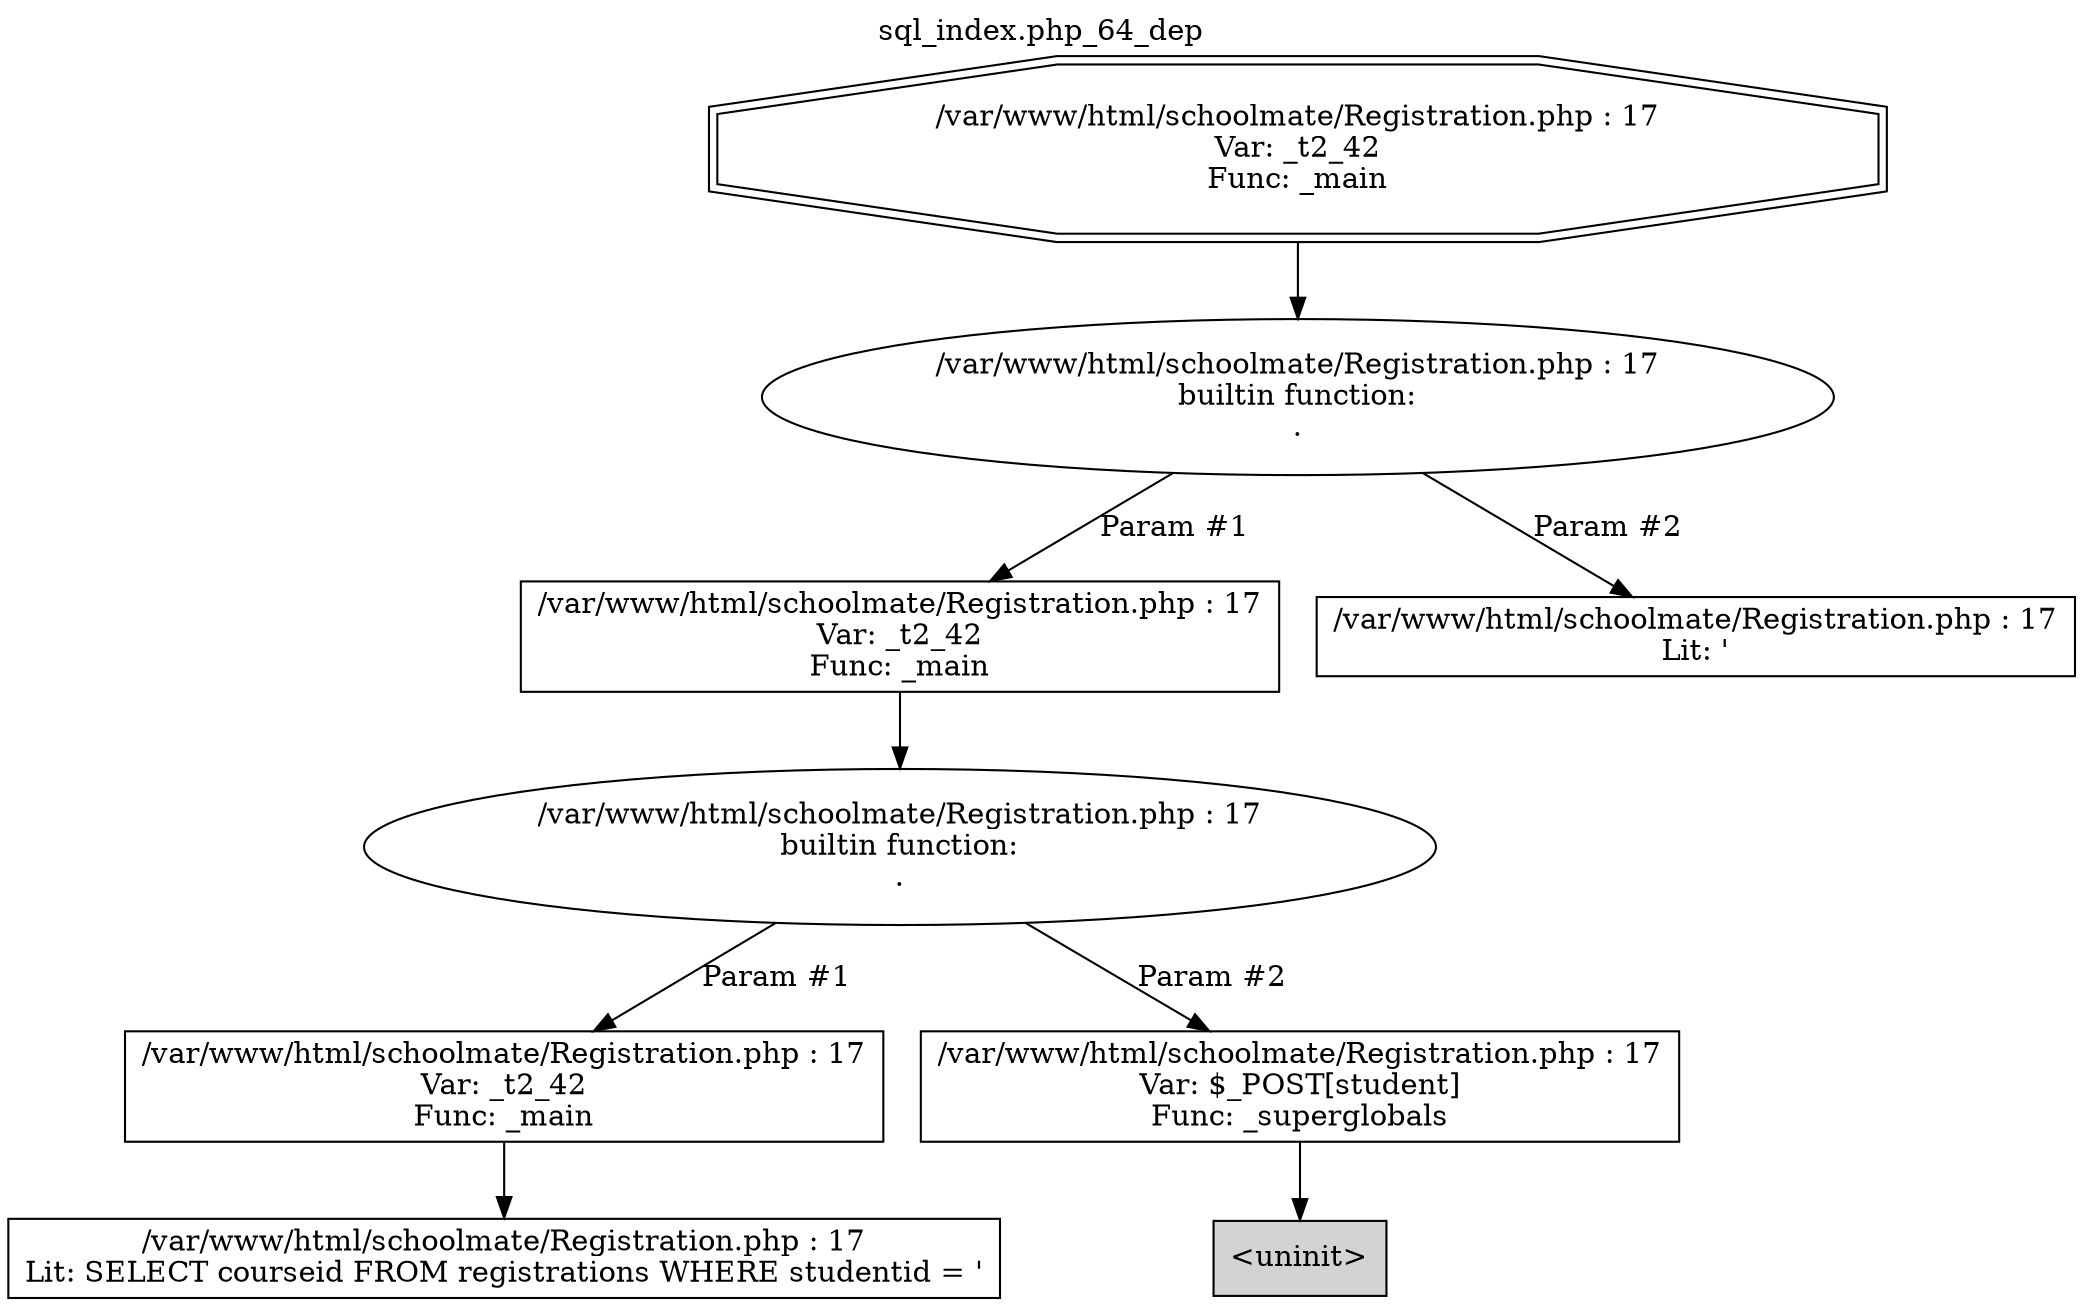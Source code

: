 digraph cfg {
  label="sql_index.php_64_dep";
  labelloc=t;
  n1 [shape=doubleoctagon, label="/var/www/html/schoolmate/Registration.php : 17\nVar: _t2_42\nFunc: _main\n"];
  n2 [shape=ellipse, label="/var/www/html/schoolmate/Registration.php : 17\nbuiltin function:\n.\n"];
  n3 [shape=box, label="/var/www/html/schoolmate/Registration.php : 17\nVar: _t2_42\nFunc: _main\n"];
  n4 [shape=ellipse, label="/var/www/html/schoolmate/Registration.php : 17\nbuiltin function:\n.\n"];
  n5 [shape=box, label="/var/www/html/schoolmate/Registration.php : 17\nVar: _t2_42\nFunc: _main\n"];
  n6 [shape=box, label="/var/www/html/schoolmate/Registration.php : 17\nLit: SELECT courseid FROM registrations WHERE studentid = '\n"];
  n7 [shape=box, label="/var/www/html/schoolmate/Registration.php : 17\nVar: $_POST[student]\nFunc: _superglobals\n"];
  n8 [shape=box, label="<uninit>",style=filled];
  n9 [shape=box, label="/var/www/html/schoolmate/Registration.php : 17\nLit: '\n"];
  n1 -> n2;
  n3 -> n4;
  n5 -> n6;
  n4 -> n5[label="Param #1"];
  n4 -> n7[label="Param #2"];
  n7 -> n8;
  n2 -> n3[label="Param #1"];
  n2 -> n9[label="Param #2"];
}
